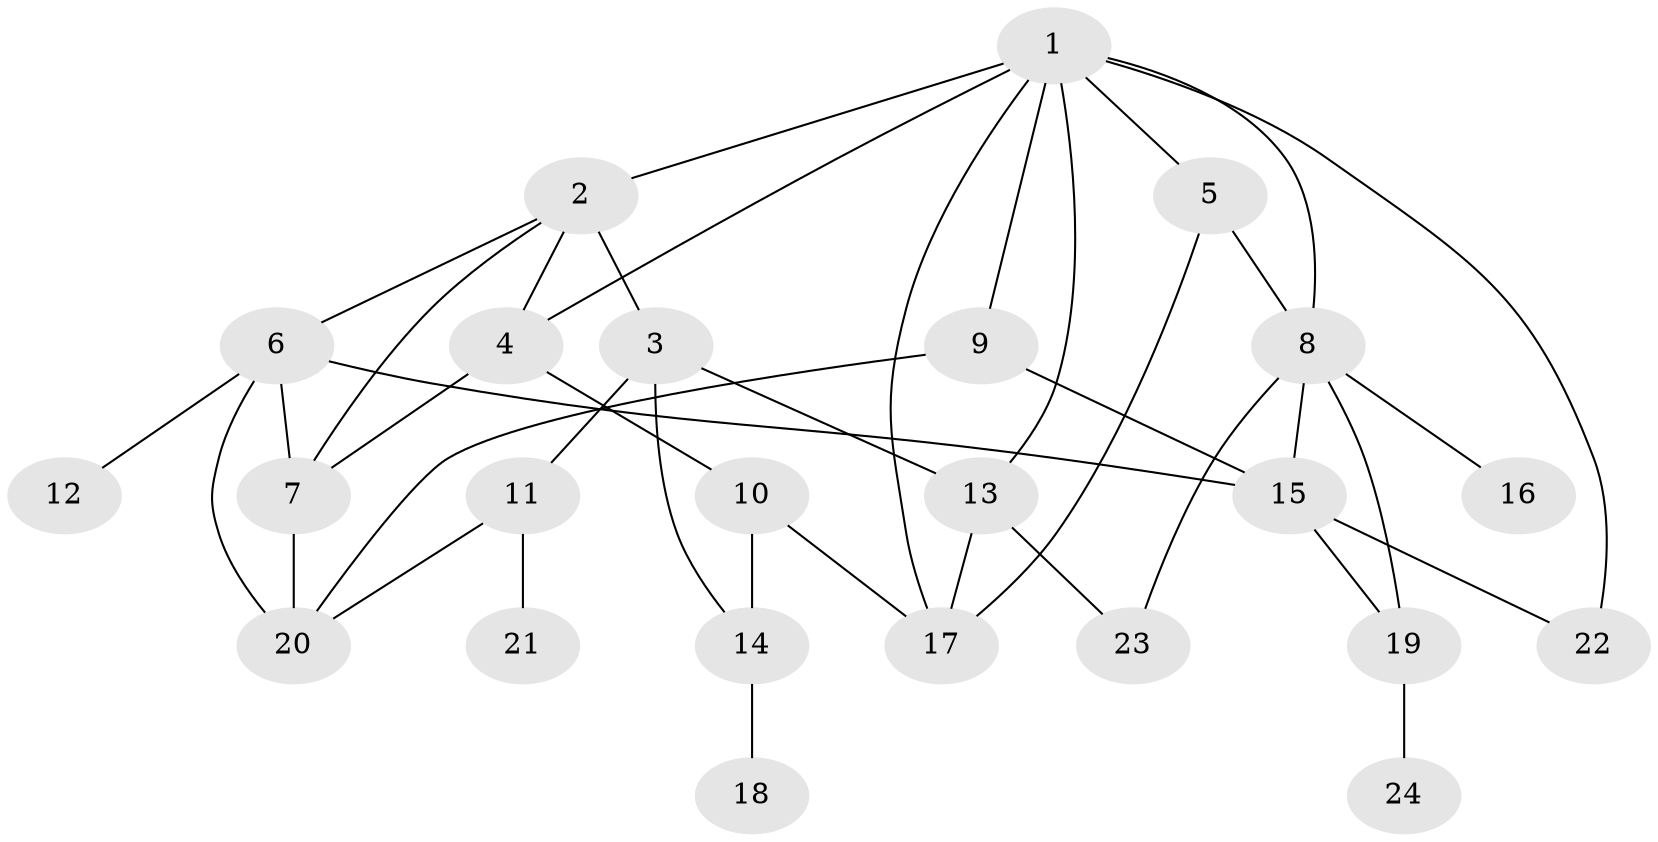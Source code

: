 // original degree distribution, {4: 0.125, 7: 0.017857142857142856, 5: 0.07142857142857142, 3: 0.23214285714285715, 6: 0.03571428571428571, 2: 0.30357142857142855, 1: 0.21428571428571427}
// Generated by graph-tools (version 1.1) at 2025/48/03/04/25 22:48:45]
// undirected, 24 vertices, 40 edges
graph export_dot {
  node [color=gray90,style=filled];
  1;
  2;
  3;
  4;
  5;
  6;
  7;
  8;
  9;
  10;
  11;
  12;
  13;
  14;
  15;
  16;
  17;
  18;
  19;
  20;
  21;
  22;
  23;
  24;
  1 -- 2 [weight=1.0];
  1 -- 4 [weight=1.0];
  1 -- 5 [weight=1.0];
  1 -- 8 [weight=1.0];
  1 -- 9 [weight=1.0];
  1 -- 13 [weight=1.0];
  1 -- 17 [weight=1.0];
  1 -- 22 [weight=1.0];
  2 -- 3 [weight=2.0];
  2 -- 4 [weight=1.0];
  2 -- 6 [weight=1.0];
  2 -- 7 [weight=1.0];
  3 -- 11 [weight=1.0];
  3 -- 13 [weight=1.0];
  3 -- 14 [weight=1.0];
  4 -- 7 [weight=1.0];
  4 -- 10 [weight=1.0];
  5 -- 8 [weight=2.0];
  5 -- 17 [weight=1.0];
  6 -- 7 [weight=1.0];
  6 -- 12 [weight=2.0];
  6 -- 15 [weight=2.0];
  6 -- 20 [weight=1.0];
  7 -- 20 [weight=3.0];
  8 -- 15 [weight=1.0];
  8 -- 16 [weight=1.0];
  8 -- 19 [weight=2.0];
  8 -- 23 [weight=1.0];
  9 -- 15 [weight=2.0];
  9 -- 20 [weight=1.0];
  10 -- 14 [weight=2.0];
  10 -- 17 [weight=1.0];
  11 -- 20 [weight=1.0];
  11 -- 21 [weight=1.0];
  13 -- 17 [weight=1.0];
  13 -- 23 [weight=1.0];
  14 -- 18 [weight=1.0];
  15 -- 19 [weight=1.0];
  15 -- 22 [weight=1.0];
  19 -- 24 [weight=1.0];
}
